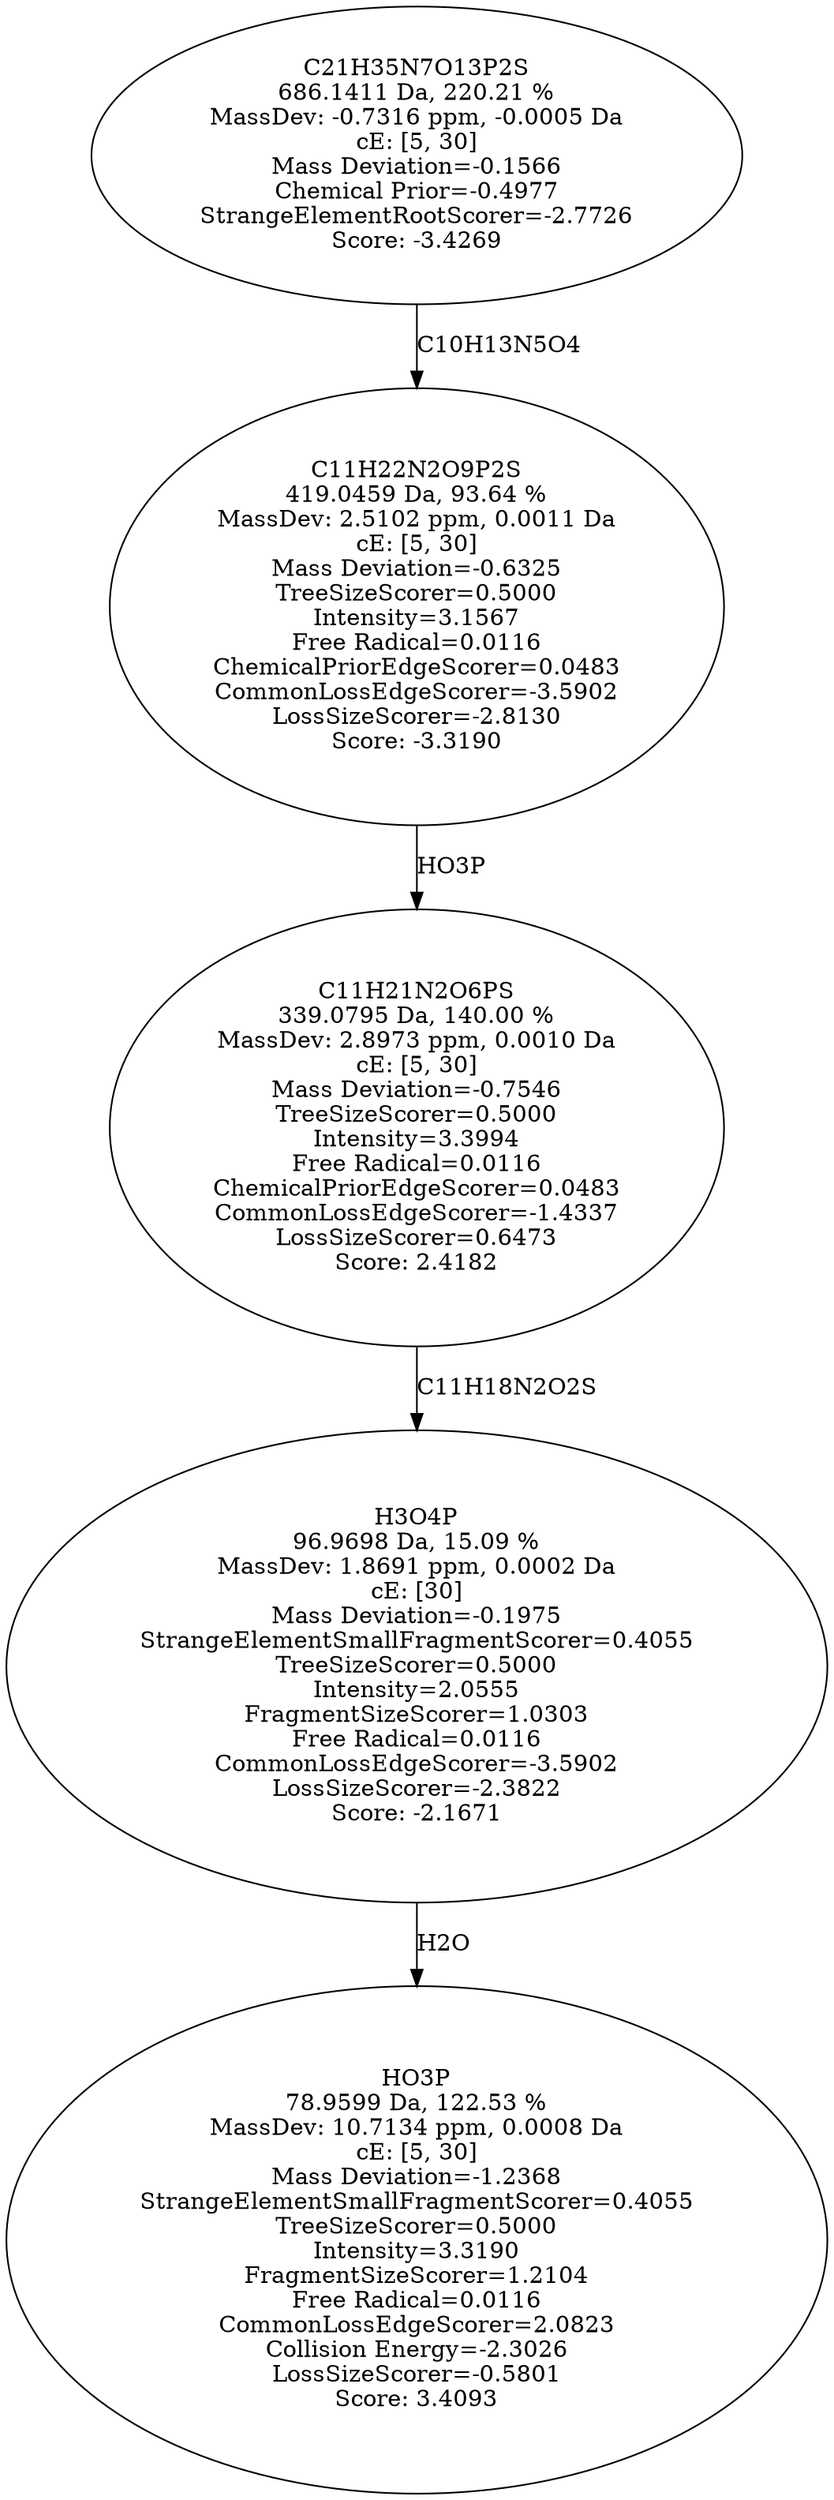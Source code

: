strict digraph {
v1 [label="HO3P\n78.9599 Da, 122.53 %\nMassDev: 10.7134 ppm, 0.0008 Da\ncE: [5, 30]\nMass Deviation=-1.2368\nStrangeElementSmallFragmentScorer=0.4055\nTreeSizeScorer=0.5000\nIntensity=3.3190\nFragmentSizeScorer=1.2104\nFree Radical=0.0116\nCommonLossEdgeScorer=2.0823\nCollision Energy=-2.3026\nLossSizeScorer=-0.5801\nScore: 3.4093"];
v2 [label="H3O4P\n96.9698 Da, 15.09 %\nMassDev: 1.8691 ppm, 0.0002 Da\ncE: [30]\nMass Deviation=-0.1975\nStrangeElementSmallFragmentScorer=0.4055\nTreeSizeScorer=0.5000\nIntensity=2.0555\nFragmentSizeScorer=1.0303\nFree Radical=0.0116\nCommonLossEdgeScorer=-3.5902\nLossSizeScorer=-2.3822\nScore: -2.1671"];
v3 [label="C11H21N2O6PS\n339.0795 Da, 140.00 %\nMassDev: 2.8973 ppm, 0.0010 Da\ncE: [5, 30]\nMass Deviation=-0.7546\nTreeSizeScorer=0.5000\nIntensity=3.3994\nFree Radical=0.0116\nChemicalPriorEdgeScorer=0.0483\nCommonLossEdgeScorer=-1.4337\nLossSizeScorer=0.6473\nScore: 2.4182"];
v4 [label="C11H22N2O9P2S\n419.0459 Da, 93.64 %\nMassDev: 2.5102 ppm, 0.0011 Da\ncE: [5, 30]\nMass Deviation=-0.6325\nTreeSizeScorer=0.5000\nIntensity=3.1567\nFree Radical=0.0116\nChemicalPriorEdgeScorer=0.0483\nCommonLossEdgeScorer=-3.5902\nLossSizeScorer=-2.8130\nScore: -3.3190"];
v5 [label="C21H35N7O13P2S\n686.1411 Da, 220.21 %\nMassDev: -0.7316 ppm, -0.0005 Da\ncE: [5, 30]\nMass Deviation=-0.1566\nChemical Prior=-0.4977\nStrangeElementRootScorer=-2.7726\nScore: -3.4269"];
v2 -> v1 [label="H2O"];
v3 -> v2 [label="C11H18N2O2S"];
v4 -> v3 [label="HO3P"];
v5 -> v4 [label="C10H13N5O4"];
}